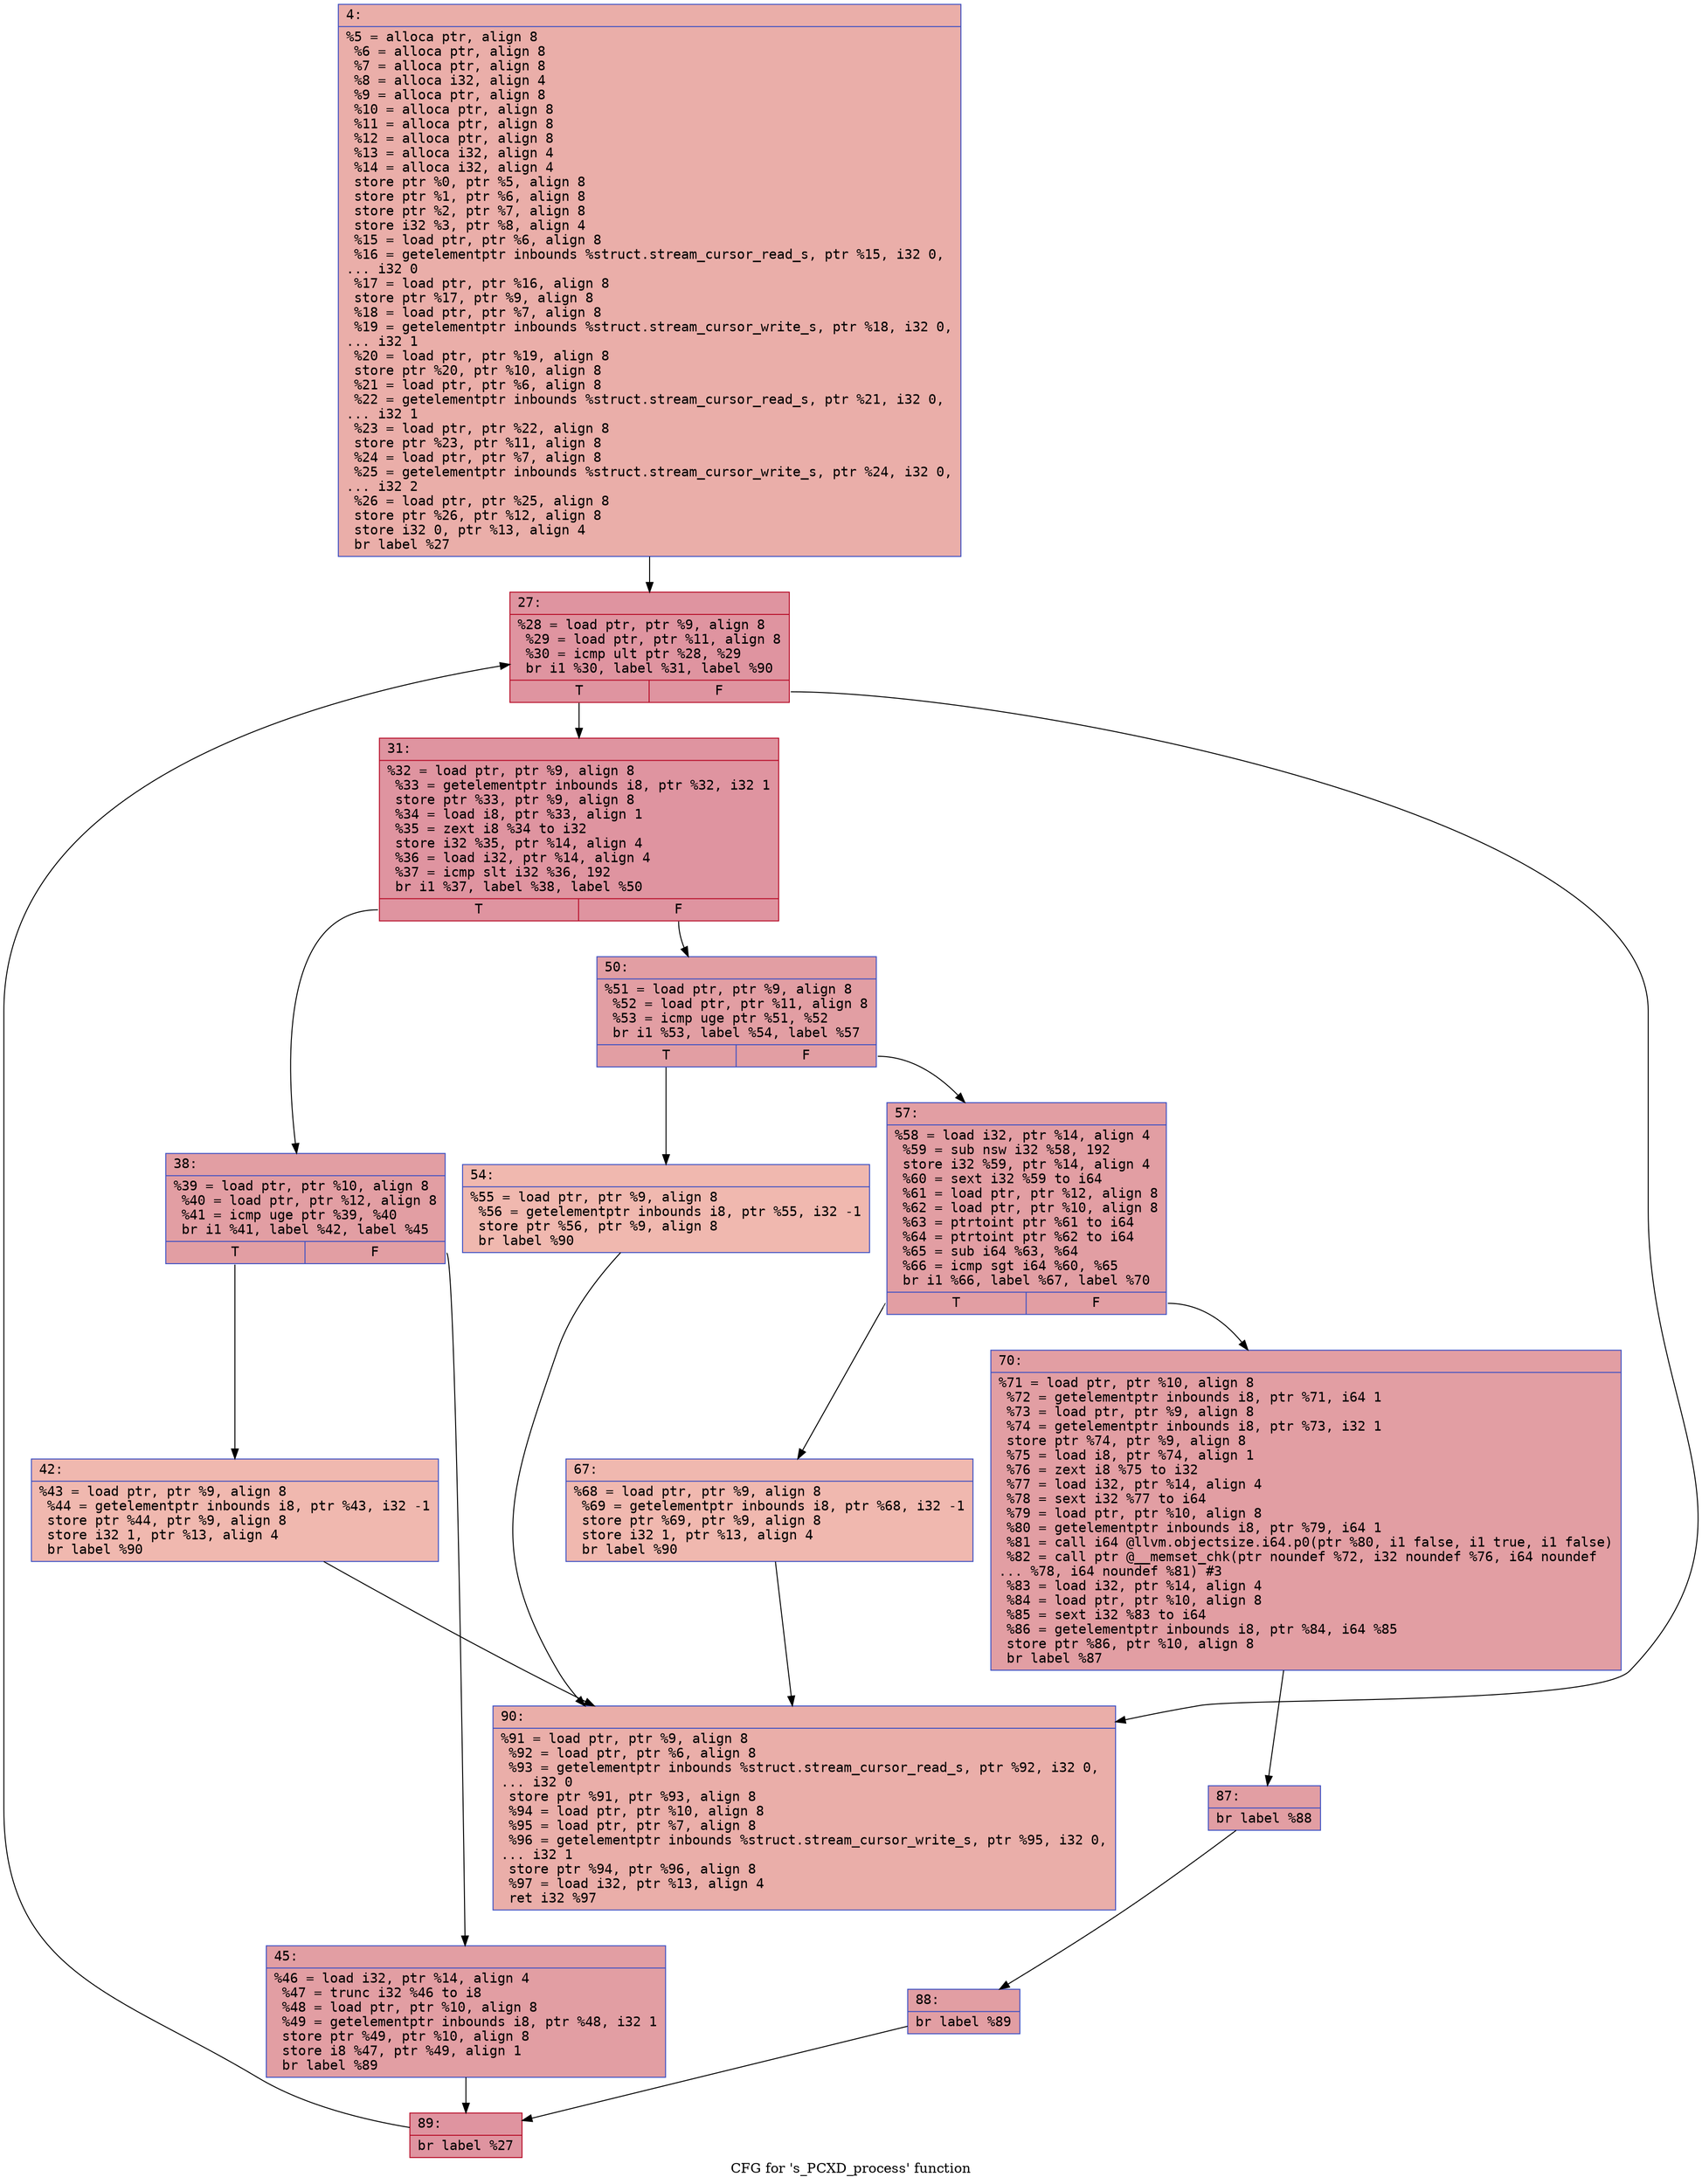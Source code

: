 digraph "CFG for 's_PCXD_process' function" {
	label="CFG for 's_PCXD_process' function";

	Node0x600002751e50 [shape=record,color="#3d50c3ff", style=filled, fillcolor="#d0473d70" fontname="Courier",label="{4:\l|  %5 = alloca ptr, align 8\l  %6 = alloca ptr, align 8\l  %7 = alloca ptr, align 8\l  %8 = alloca i32, align 4\l  %9 = alloca ptr, align 8\l  %10 = alloca ptr, align 8\l  %11 = alloca ptr, align 8\l  %12 = alloca ptr, align 8\l  %13 = alloca i32, align 4\l  %14 = alloca i32, align 4\l  store ptr %0, ptr %5, align 8\l  store ptr %1, ptr %6, align 8\l  store ptr %2, ptr %7, align 8\l  store i32 %3, ptr %8, align 4\l  %15 = load ptr, ptr %6, align 8\l  %16 = getelementptr inbounds %struct.stream_cursor_read_s, ptr %15, i32 0,\l... i32 0\l  %17 = load ptr, ptr %16, align 8\l  store ptr %17, ptr %9, align 8\l  %18 = load ptr, ptr %7, align 8\l  %19 = getelementptr inbounds %struct.stream_cursor_write_s, ptr %18, i32 0,\l... i32 1\l  %20 = load ptr, ptr %19, align 8\l  store ptr %20, ptr %10, align 8\l  %21 = load ptr, ptr %6, align 8\l  %22 = getelementptr inbounds %struct.stream_cursor_read_s, ptr %21, i32 0,\l... i32 1\l  %23 = load ptr, ptr %22, align 8\l  store ptr %23, ptr %11, align 8\l  %24 = load ptr, ptr %7, align 8\l  %25 = getelementptr inbounds %struct.stream_cursor_write_s, ptr %24, i32 0,\l... i32 2\l  %26 = load ptr, ptr %25, align 8\l  store ptr %26, ptr %12, align 8\l  store i32 0, ptr %13, align 4\l  br label %27\l}"];
	Node0x600002751e50 -> Node0x600002751ef0[tooltip="4 -> 27\nProbability 100.00%" ];
	Node0x600002751ef0 [shape=record,color="#b70d28ff", style=filled, fillcolor="#b70d2870" fontname="Courier",label="{27:\l|  %28 = load ptr, ptr %9, align 8\l  %29 = load ptr, ptr %11, align 8\l  %30 = icmp ult ptr %28, %29\l  br i1 %30, label %31, label %90\l|{<s0>T|<s1>F}}"];
	Node0x600002751ef0:s0 -> Node0x600002751f40[tooltip="27 -> 31\nProbability 96.88%" ];
	Node0x600002751ef0:s1 -> Node0x600002752300[tooltip="27 -> 90\nProbability 3.12%" ];
	Node0x600002751f40 [shape=record,color="#b70d28ff", style=filled, fillcolor="#b70d2870" fontname="Courier",label="{31:\l|  %32 = load ptr, ptr %9, align 8\l  %33 = getelementptr inbounds i8, ptr %32, i32 1\l  store ptr %33, ptr %9, align 8\l  %34 = load i8, ptr %33, align 1\l  %35 = zext i8 %34 to i32\l  store i32 %35, ptr %14, align 4\l  %36 = load i32, ptr %14, align 4\l  %37 = icmp slt i32 %36, 192\l  br i1 %37, label %38, label %50\l|{<s0>T|<s1>F}}"];
	Node0x600002751f40:s0 -> Node0x600002751f90[tooltip="31 -> 38\nProbability 50.00%" ];
	Node0x600002751f40:s1 -> Node0x600002752080[tooltip="31 -> 50\nProbability 50.00%" ];
	Node0x600002751f90 [shape=record,color="#3d50c3ff", style=filled, fillcolor="#be242e70" fontname="Courier",label="{38:\l|  %39 = load ptr, ptr %10, align 8\l  %40 = load ptr, ptr %12, align 8\l  %41 = icmp uge ptr %39, %40\l  br i1 %41, label %42, label %45\l|{<s0>T|<s1>F}}"];
	Node0x600002751f90:s0 -> Node0x600002751fe0[tooltip="38 -> 42\nProbability 3.12%" ];
	Node0x600002751f90:s1 -> Node0x600002752030[tooltip="38 -> 45\nProbability 96.88%" ];
	Node0x600002751fe0 [shape=record,color="#3d50c3ff", style=filled, fillcolor="#dc5d4a70" fontname="Courier",label="{42:\l|  %43 = load ptr, ptr %9, align 8\l  %44 = getelementptr inbounds i8, ptr %43, i32 -1\l  store ptr %44, ptr %9, align 8\l  store i32 1, ptr %13, align 4\l  br label %90\l}"];
	Node0x600002751fe0 -> Node0x600002752300[tooltip="42 -> 90\nProbability 100.00%" ];
	Node0x600002752030 [shape=record,color="#3d50c3ff", style=filled, fillcolor="#be242e70" fontname="Courier",label="{45:\l|  %46 = load i32, ptr %14, align 4\l  %47 = trunc i32 %46 to i8\l  %48 = load ptr, ptr %10, align 8\l  %49 = getelementptr inbounds i8, ptr %48, i32 1\l  store ptr %49, ptr %10, align 8\l  store i8 %47, ptr %49, align 1\l  br label %89\l}"];
	Node0x600002752030 -> Node0x6000027522b0[tooltip="45 -> 89\nProbability 100.00%" ];
	Node0x600002752080 [shape=record,color="#3d50c3ff", style=filled, fillcolor="#be242e70" fontname="Courier",label="{50:\l|  %51 = load ptr, ptr %9, align 8\l  %52 = load ptr, ptr %11, align 8\l  %53 = icmp uge ptr %51, %52\l  br i1 %53, label %54, label %57\l|{<s0>T|<s1>F}}"];
	Node0x600002752080:s0 -> Node0x6000027520d0[tooltip="50 -> 54\nProbability 3.12%" ];
	Node0x600002752080:s1 -> Node0x600002752120[tooltip="50 -> 57\nProbability 96.88%" ];
	Node0x6000027520d0 [shape=record,color="#3d50c3ff", style=filled, fillcolor="#dc5d4a70" fontname="Courier",label="{54:\l|  %55 = load ptr, ptr %9, align 8\l  %56 = getelementptr inbounds i8, ptr %55, i32 -1\l  store ptr %56, ptr %9, align 8\l  br label %90\l}"];
	Node0x6000027520d0 -> Node0x600002752300[tooltip="54 -> 90\nProbability 100.00%" ];
	Node0x600002752120 [shape=record,color="#3d50c3ff", style=filled, fillcolor="#be242e70" fontname="Courier",label="{57:\l|  %58 = load i32, ptr %14, align 4\l  %59 = sub nsw i32 %58, 192\l  store i32 %59, ptr %14, align 4\l  %60 = sext i32 %59 to i64\l  %61 = load ptr, ptr %12, align 8\l  %62 = load ptr, ptr %10, align 8\l  %63 = ptrtoint ptr %61 to i64\l  %64 = ptrtoint ptr %62 to i64\l  %65 = sub i64 %63, %64\l  %66 = icmp sgt i64 %60, %65\l  br i1 %66, label %67, label %70\l|{<s0>T|<s1>F}}"];
	Node0x600002752120:s0 -> Node0x600002752170[tooltip="57 -> 67\nProbability 3.12%" ];
	Node0x600002752120:s1 -> Node0x6000027521c0[tooltip="57 -> 70\nProbability 96.88%" ];
	Node0x600002752170 [shape=record,color="#3d50c3ff", style=filled, fillcolor="#dc5d4a70" fontname="Courier",label="{67:\l|  %68 = load ptr, ptr %9, align 8\l  %69 = getelementptr inbounds i8, ptr %68, i32 -1\l  store ptr %69, ptr %9, align 8\l  store i32 1, ptr %13, align 4\l  br label %90\l}"];
	Node0x600002752170 -> Node0x600002752300[tooltip="67 -> 90\nProbability 100.00%" ];
	Node0x6000027521c0 [shape=record,color="#3d50c3ff", style=filled, fillcolor="#be242e70" fontname="Courier",label="{70:\l|  %71 = load ptr, ptr %10, align 8\l  %72 = getelementptr inbounds i8, ptr %71, i64 1\l  %73 = load ptr, ptr %9, align 8\l  %74 = getelementptr inbounds i8, ptr %73, i32 1\l  store ptr %74, ptr %9, align 8\l  %75 = load i8, ptr %74, align 1\l  %76 = zext i8 %75 to i32\l  %77 = load i32, ptr %14, align 4\l  %78 = sext i32 %77 to i64\l  %79 = load ptr, ptr %10, align 8\l  %80 = getelementptr inbounds i8, ptr %79, i64 1\l  %81 = call i64 @llvm.objectsize.i64.p0(ptr %80, i1 false, i1 true, i1 false)\l  %82 = call ptr @__memset_chk(ptr noundef %72, i32 noundef %76, i64 noundef\l... %78, i64 noundef %81) #3\l  %83 = load i32, ptr %14, align 4\l  %84 = load ptr, ptr %10, align 8\l  %85 = sext i32 %83 to i64\l  %86 = getelementptr inbounds i8, ptr %84, i64 %85\l  store ptr %86, ptr %10, align 8\l  br label %87\l}"];
	Node0x6000027521c0 -> Node0x600002752210[tooltip="70 -> 87\nProbability 100.00%" ];
	Node0x600002752210 [shape=record,color="#3d50c3ff", style=filled, fillcolor="#be242e70" fontname="Courier",label="{87:\l|  br label %88\l}"];
	Node0x600002752210 -> Node0x600002752260[tooltip="87 -> 88\nProbability 100.00%" ];
	Node0x600002752260 [shape=record,color="#3d50c3ff", style=filled, fillcolor="#be242e70" fontname="Courier",label="{88:\l|  br label %89\l}"];
	Node0x600002752260 -> Node0x6000027522b0[tooltip="88 -> 89\nProbability 100.00%" ];
	Node0x6000027522b0 [shape=record,color="#b70d28ff", style=filled, fillcolor="#b70d2870" fontname="Courier",label="{89:\l|  br label %27\l}"];
	Node0x6000027522b0 -> Node0x600002751ef0[tooltip="89 -> 27\nProbability 100.00%" ];
	Node0x600002752300 [shape=record,color="#3d50c3ff", style=filled, fillcolor="#d0473d70" fontname="Courier",label="{90:\l|  %91 = load ptr, ptr %9, align 8\l  %92 = load ptr, ptr %6, align 8\l  %93 = getelementptr inbounds %struct.stream_cursor_read_s, ptr %92, i32 0,\l... i32 0\l  store ptr %91, ptr %93, align 8\l  %94 = load ptr, ptr %10, align 8\l  %95 = load ptr, ptr %7, align 8\l  %96 = getelementptr inbounds %struct.stream_cursor_write_s, ptr %95, i32 0,\l... i32 1\l  store ptr %94, ptr %96, align 8\l  %97 = load i32, ptr %13, align 4\l  ret i32 %97\l}"];
}
